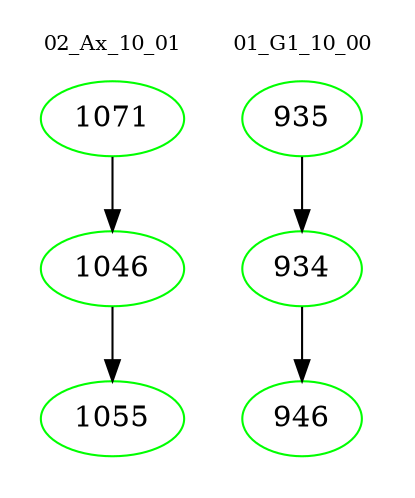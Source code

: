 digraph{
subgraph cluster_0 {
color = white
label = "02_Ax_10_01";
fontsize=10;
T0_1071 [label="1071", color="green"]
T0_1071 -> T0_1046 [color="black"]
T0_1046 [label="1046", color="green"]
T0_1046 -> T0_1055 [color="black"]
T0_1055 [label="1055", color="green"]
}
subgraph cluster_1 {
color = white
label = "01_G1_10_00";
fontsize=10;
T1_935 [label="935", color="green"]
T1_935 -> T1_934 [color="black"]
T1_934 [label="934", color="green"]
T1_934 -> T1_946 [color="black"]
T1_946 [label="946", color="green"]
}
}
